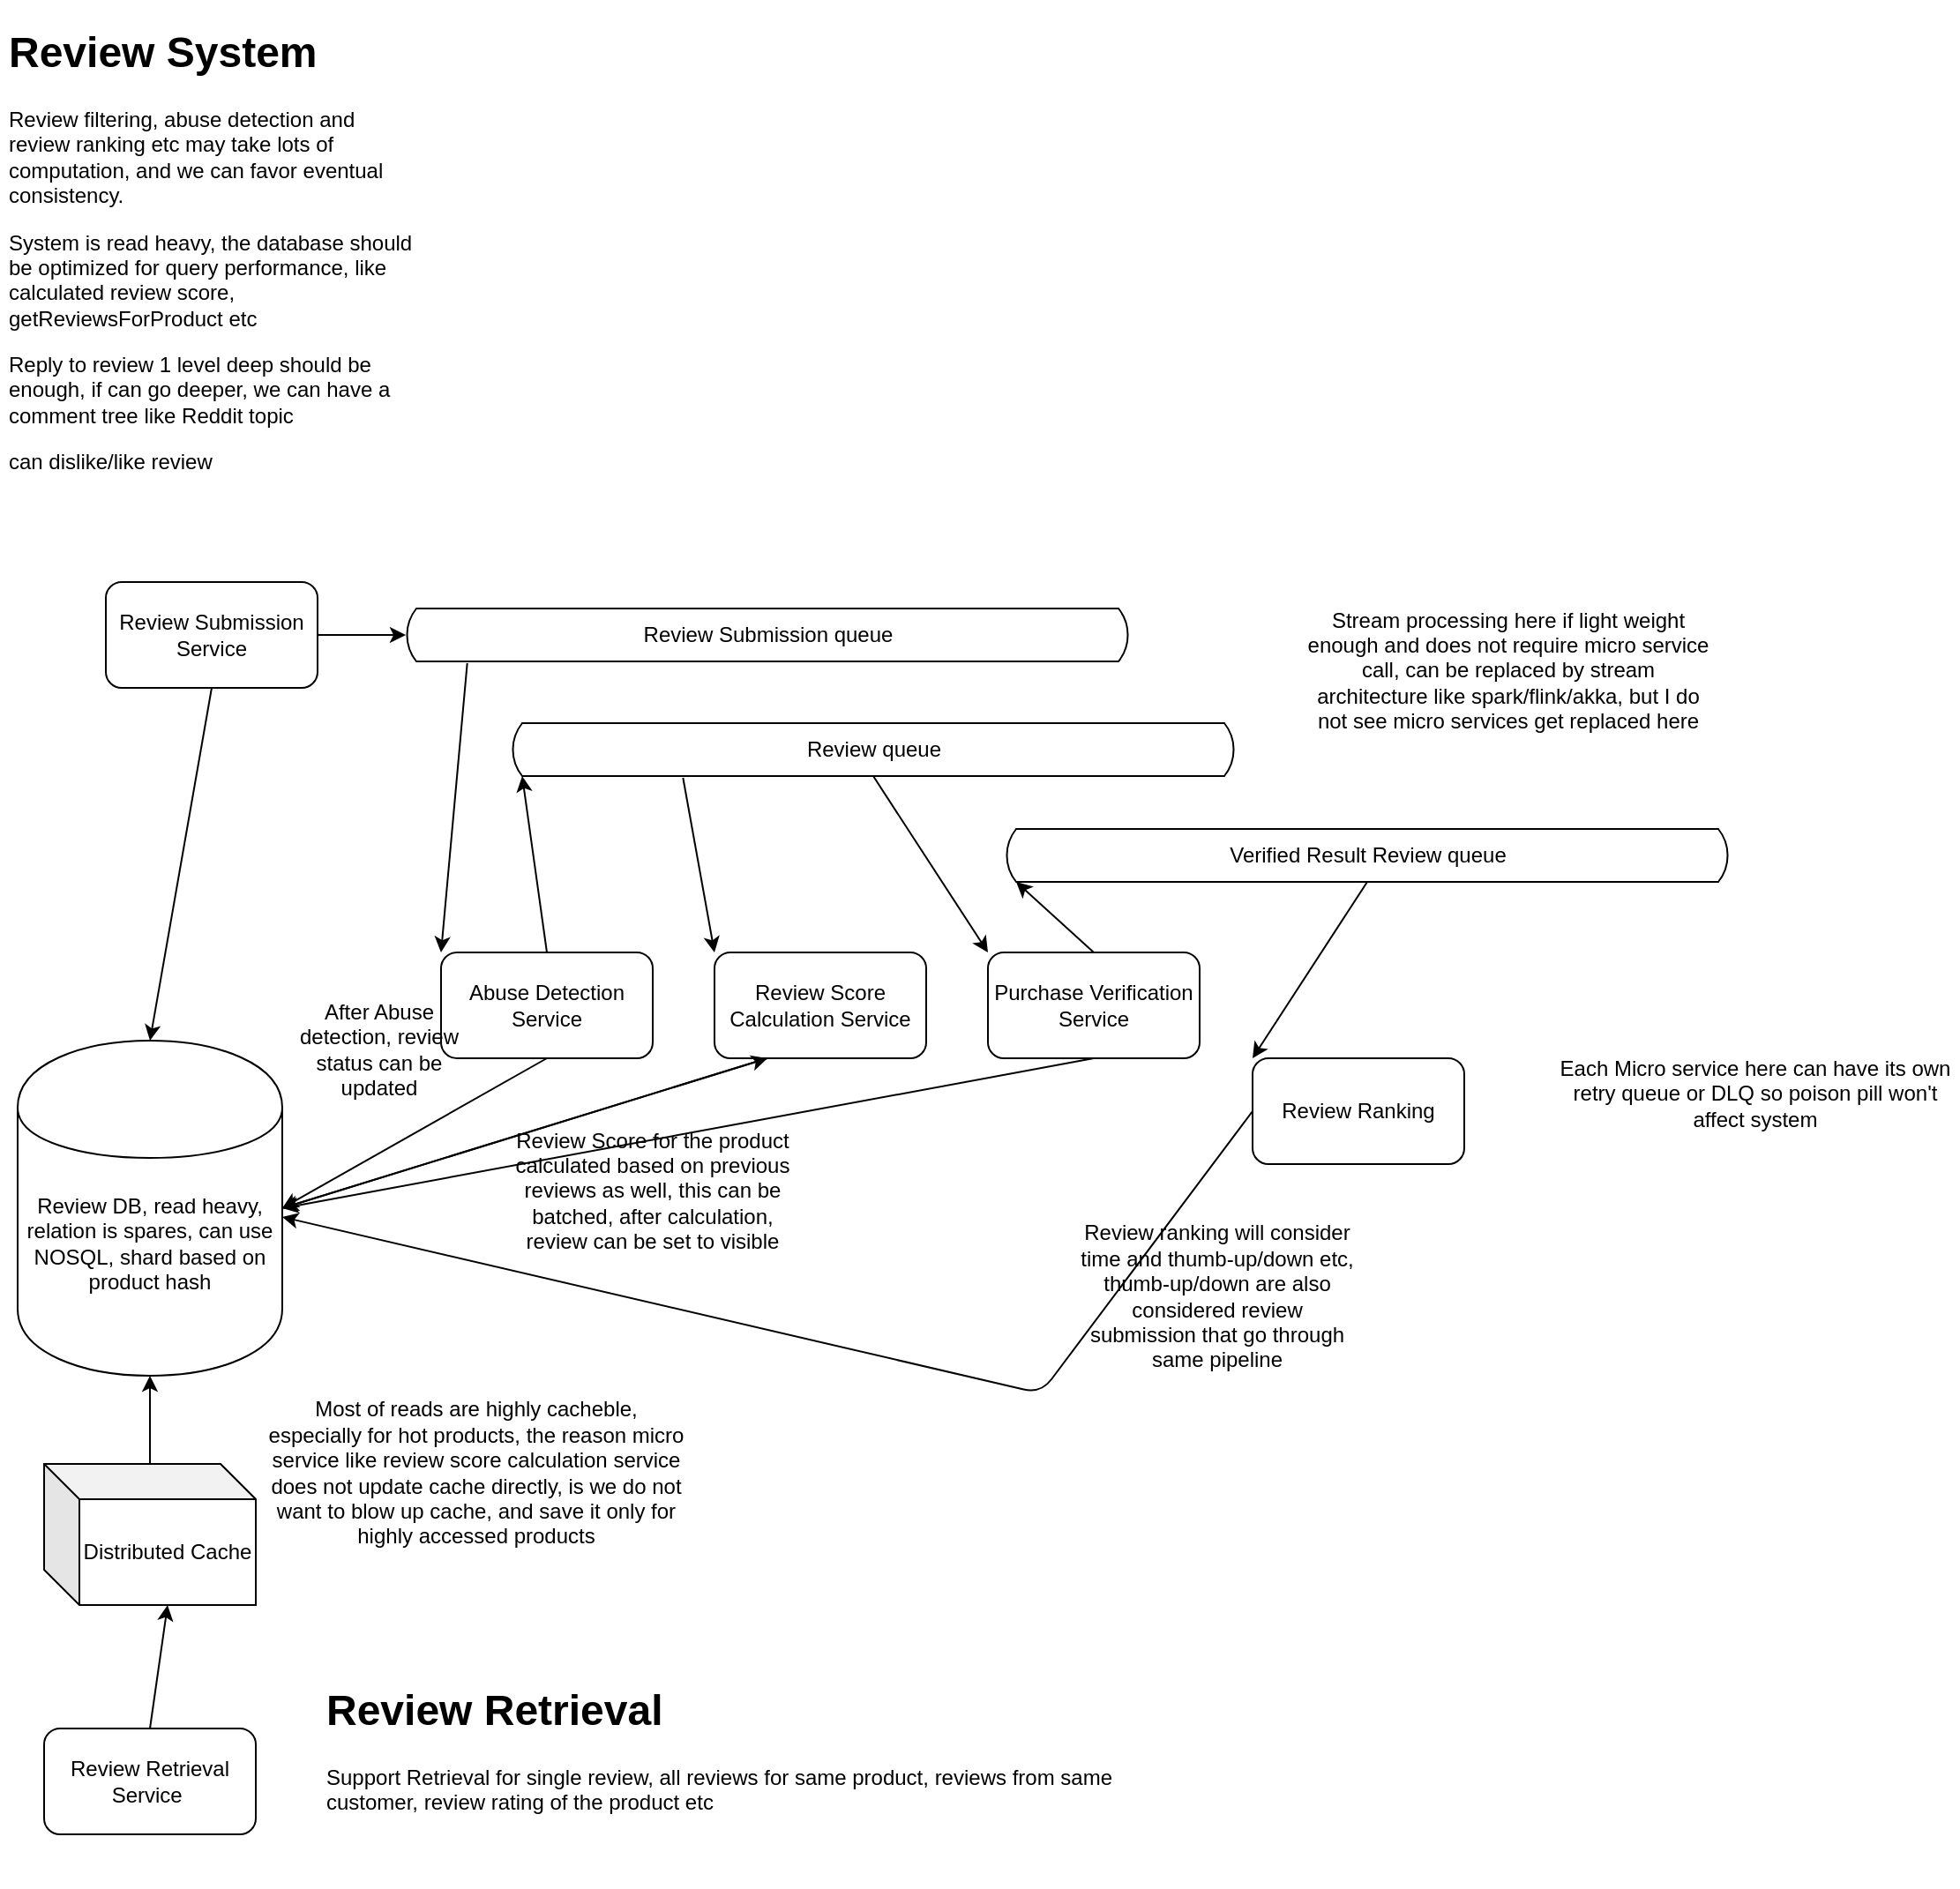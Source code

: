 <mxfile version="14.9.6" type="device"><diagram id="wGt5BXp5tRBi817Nue-o" name="Page-1"><mxGraphModel dx="1106" dy="815" grid="1" gridSize="10" guides="1" tooltips="1" connect="1" arrows="1" fold="1" page="1" pageScale="1" pageWidth="850" pageHeight="1100" math="0" shadow="0"><root><mxCell id="0"/><mxCell id="1" parent="0"/><mxCell id="pcTnohO1STcbZ27e51Xt-1" value="&lt;h1&gt;Review System&lt;/h1&gt;&lt;p&gt;Review filtering, abuse detection and review ranking etc may take lots of computation, and we can favor eventual consistency.&amp;nbsp;&lt;/p&gt;&lt;p&gt;System is read heavy, the database should be optimized for query performance, like calculated review score, getReviewsForProduct etc&lt;/p&gt;&lt;p&gt;Reply to review 1 level deep should be enough, if can go deeper, we can have a comment tree like Reddit topic&lt;/p&gt;&lt;p&gt;can dislike/like review&lt;/p&gt;" style="text;html=1;strokeColor=none;fillColor=none;spacing=5;spacingTop=-20;whiteSpace=wrap;overflow=hidden;rounded=0;" vertex="1" parent="1"><mxGeometry x="20" y="10" width="240" height="280" as="geometry"/></mxCell><mxCell id="pcTnohO1STcbZ27e51Xt-4" value="" style="edgeStyle=orthogonalEdgeStyle;rounded=0;orthogonalLoop=1;jettySize=auto;html=1;" edge="1" parent="1" source="pcTnohO1STcbZ27e51Xt-2" target="pcTnohO1STcbZ27e51Xt-3"><mxGeometry relative="1" as="geometry"/></mxCell><mxCell id="pcTnohO1STcbZ27e51Xt-2" value="Review Submission Service" style="rounded=1;whiteSpace=wrap;html=1;" vertex="1" parent="1"><mxGeometry x="80" y="330" width="120" height="60" as="geometry"/></mxCell><mxCell id="pcTnohO1STcbZ27e51Xt-3" value="Review Submission queue" style="html=1;dashed=0;whitespace=wrap;shape=mxgraph.dfd.loop" vertex="1" parent="1"><mxGeometry x="250" y="345" width="410" height="30" as="geometry"/></mxCell><mxCell id="pcTnohO1STcbZ27e51Xt-5" value="Review DB, read heavy, relation is spares, can use NOSQL, shard based on product hash" style="shape=cylinder;whiteSpace=wrap;html=1;boundedLbl=1;backgroundOutline=1;" vertex="1" parent="1"><mxGeometry x="30" y="590" width="150" height="190" as="geometry"/></mxCell><mxCell id="pcTnohO1STcbZ27e51Xt-6" value="" style="endArrow=classic;html=1;exitX=0.5;exitY=1;exitDx=0;exitDy=0;entryX=0.5;entryY=0;entryDx=0;entryDy=0;" edge="1" parent="1" source="pcTnohO1STcbZ27e51Xt-2" target="pcTnohO1STcbZ27e51Xt-5"><mxGeometry width="50" height="50" relative="1" as="geometry"><mxPoint x="400" y="400" as="sourcePoint"/><mxPoint x="230" y="520" as="targetPoint"/></mxGeometry></mxCell><mxCell id="pcTnohO1STcbZ27e51Xt-7" value="Abuse Detection Service" style="rounded=1;whiteSpace=wrap;html=1;" vertex="1" parent="1"><mxGeometry x="270" y="540" width="120" height="60" as="geometry"/></mxCell><mxCell id="pcTnohO1STcbZ27e51Xt-13" value="" style="endArrow=classic;html=1;entryX=0;entryY=0;entryDx=0;entryDy=0;exitX=0.085;exitY=1.033;exitDx=0;exitDy=0;exitPerimeter=0;" edge="1" parent="1" source="pcTnohO1STcbZ27e51Xt-3" target="pcTnohO1STcbZ27e51Xt-7"><mxGeometry width="50" height="50" relative="1" as="geometry"><mxPoint x="400" y="370" as="sourcePoint"/><mxPoint x="450" y="320" as="targetPoint"/></mxGeometry></mxCell><mxCell id="pcTnohO1STcbZ27e51Xt-14" value="" style="endArrow=classic;html=1;exitX=0.5;exitY=0;exitDx=0;exitDy=0;entryX=0;entryY=0;entryDx=6;entryDy=30;entryPerimeter=0;" edge="1" parent="1" source="pcTnohO1STcbZ27e51Xt-7" target="pcTnohO1STcbZ27e51Xt-15"><mxGeometry width="50" height="50" relative="1" as="geometry"><mxPoint x="400" y="370" as="sourcePoint"/><mxPoint x="340" y="460" as="targetPoint"/></mxGeometry></mxCell><mxCell id="pcTnohO1STcbZ27e51Xt-15" value="Review queue" style="html=1;dashed=0;whitespace=wrap;shape=mxgraph.dfd.loop" vertex="1" parent="1"><mxGeometry x="310" y="410" width="410" height="30" as="geometry"/></mxCell><mxCell id="pcTnohO1STcbZ27e51Xt-16" value="Review Ranking" style="rounded=1;whiteSpace=wrap;html=1;" vertex="1" parent="1"><mxGeometry x="730" y="600" width="120" height="60" as="geometry"/></mxCell><mxCell id="pcTnohO1STcbZ27e51Xt-17" value="" style="endArrow=classic;html=1;exitX=0.5;exitY=1;exitDx=0;exitDy=0;entryX=1;entryY=0.5;entryDx=0;entryDy=0;" edge="1" parent="1" source="pcTnohO1STcbZ27e51Xt-7" target="pcTnohO1STcbZ27e51Xt-5"><mxGeometry width="50" height="50" relative="1" as="geometry"><mxPoint x="400" y="550" as="sourcePoint"/><mxPoint x="450" y="500" as="targetPoint"/></mxGeometry></mxCell><mxCell id="pcTnohO1STcbZ27e51Xt-19" value="After Abuse detection, review status can be updated" style="text;html=1;strokeColor=none;fillColor=none;align=center;verticalAlign=middle;whiteSpace=wrap;rounded=0;" vertex="1" parent="1"><mxGeometry x="180" y="560" width="110" height="70" as="geometry"/></mxCell><mxCell id="pcTnohO1STcbZ27e51Xt-20" value="Review Score Calculation Service" style="rounded=1;whiteSpace=wrap;html=1;" vertex="1" parent="1"><mxGeometry x="425" y="540" width="120" height="60" as="geometry"/></mxCell><mxCell id="pcTnohO1STcbZ27e51Xt-21" value="" style="endArrow=classic;html=1;exitX=0.237;exitY=1.033;exitDx=0;exitDy=0;exitPerimeter=0;entryX=0;entryY=0;entryDx=0;entryDy=0;" edge="1" parent="1" source="pcTnohO1STcbZ27e51Xt-15" target="pcTnohO1STcbZ27e51Xt-20"><mxGeometry width="50" height="50" relative="1" as="geometry"><mxPoint x="400" y="600" as="sourcePoint"/><mxPoint x="450" y="550" as="targetPoint"/></mxGeometry></mxCell><mxCell id="pcTnohO1STcbZ27e51Xt-22" value="" style="endArrow=classic;html=1;exitX=0.25;exitY=1;exitDx=0;exitDy=0;entryX=1;entryY=0.5;entryDx=0;entryDy=0;" edge="1" parent="1" source="pcTnohO1STcbZ27e51Xt-20" target="pcTnohO1STcbZ27e51Xt-5"><mxGeometry width="50" height="50" relative="1" as="geometry"><mxPoint x="400" y="600" as="sourcePoint"/><mxPoint x="410" y="740" as="targetPoint"/></mxGeometry></mxCell><mxCell id="pcTnohO1STcbZ27e51Xt-23" value="Review Score for the product calculated based on previous reviews as well, this can be batched, after calculation, review can be set to visible" style="text;html=1;strokeColor=none;fillColor=none;align=center;verticalAlign=middle;whiteSpace=wrap;rounded=0;" vertex="1" parent="1"><mxGeometry x="310" y="630" width="160" height="90" as="geometry"/></mxCell><mxCell id="pcTnohO1STcbZ27e51Xt-24" value="" style="endArrow=classic;html=1;exitX=1;exitY=0.5;exitDx=0;exitDy=0;entryX=0.25;entryY=1;entryDx=0;entryDy=0;" edge="1" parent="1" source="pcTnohO1STcbZ27e51Xt-5" target="pcTnohO1STcbZ27e51Xt-20"><mxGeometry width="50" height="50" relative="1" as="geometry"><mxPoint x="400" y="600" as="sourcePoint"/><mxPoint x="450" y="550" as="targetPoint"/></mxGeometry></mxCell><mxCell id="pcTnohO1STcbZ27e51Xt-25" value="" style="endArrow=classic;html=1;exitX=0.5;exitY=1;exitDx=0;exitDy=0;exitPerimeter=0;entryX=0;entryY=0;entryDx=0;entryDy=0;" edge="1" parent="1" source="pcTnohO1STcbZ27e51Xt-31" target="pcTnohO1STcbZ27e51Xt-16"><mxGeometry width="50" height="50" relative="1" as="geometry"><mxPoint x="400" y="570" as="sourcePoint"/><mxPoint x="450" y="520" as="targetPoint"/></mxGeometry></mxCell><mxCell id="pcTnohO1STcbZ27e51Xt-27" value="Review ranking will consider time and thumb-up/down etc, thumb-up/down are also considered review submission that go through same pipeline" style="text;html=1;strokeColor=none;fillColor=none;align=center;verticalAlign=middle;whiteSpace=wrap;rounded=0;" vertex="1" parent="1"><mxGeometry x="630" y="690" width="160" height="90" as="geometry"/></mxCell><mxCell id="pcTnohO1STcbZ27e51Xt-29" value="Purchase Verification Service" style="rounded=1;whiteSpace=wrap;html=1;" vertex="1" parent="1"><mxGeometry x="580" y="540" width="120" height="60" as="geometry"/></mxCell><mxCell id="pcTnohO1STcbZ27e51Xt-30" value="" style="endArrow=classic;html=1;exitX=0.5;exitY=1;exitDx=0;exitDy=0;exitPerimeter=0;entryX=0;entryY=0;entryDx=0;entryDy=0;" edge="1" parent="1" source="pcTnohO1STcbZ27e51Xt-15" target="pcTnohO1STcbZ27e51Xt-29"><mxGeometry width="50" height="50" relative="1" as="geometry"><mxPoint x="480" y="590" as="sourcePoint"/><mxPoint x="530" y="540" as="targetPoint"/></mxGeometry></mxCell><mxCell id="pcTnohO1STcbZ27e51Xt-31" value="Verified Result Review queue" style="html=1;dashed=0;whitespace=wrap;shape=mxgraph.dfd.loop" vertex="1" parent="1"><mxGeometry x="590" y="470" width="410" height="30" as="geometry"/></mxCell><mxCell id="pcTnohO1STcbZ27e51Xt-32" value="" style="endArrow=classic;html=1;exitX=0.5;exitY=0;exitDx=0;exitDy=0;entryX=0;entryY=0;entryDx=6;entryDy=30;entryPerimeter=0;" edge="1" parent="1" source="pcTnohO1STcbZ27e51Xt-29" target="pcTnohO1STcbZ27e51Xt-31"><mxGeometry width="50" height="50" relative="1" as="geometry"><mxPoint x="480" y="590" as="sourcePoint"/><mxPoint x="530" y="540" as="targetPoint"/></mxGeometry></mxCell><mxCell id="pcTnohO1STcbZ27e51Xt-33" value="" style="endArrow=classic;html=1;exitX=0;exitY=0.5;exitDx=0;exitDy=0;" edge="1" parent="1" source="pcTnohO1STcbZ27e51Xt-16"><mxGeometry width="50" height="50" relative="1" as="geometry"><mxPoint x="480" y="590" as="sourcePoint"/><mxPoint x="180" y="690" as="targetPoint"/><Array as="points"><mxPoint x="610" y="790"/></Array></mxGeometry></mxCell><mxCell id="pcTnohO1STcbZ27e51Xt-34" value="" style="endArrow=classic;html=1;exitX=0.5;exitY=1;exitDx=0;exitDy=0;entryX=1;entryY=0.5;entryDx=0;entryDy=0;" edge="1" parent="1" source="pcTnohO1STcbZ27e51Xt-29" target="pcTnohO1STcbZ27e51Xt-5"><mxGeometry width="50" height="50" relative="1" as="geometry"><mxPoint x="480" y="590" as="sourcePoint"/><mxPoint x="530" y="540" as="targetPoint"/></mxGeometry></mxCell><mxCell id="pcTnohO1STcbZ27e51Xt-35" value="&lt;h1&gt;&lt;br&gt;&lt;/h1&gt;" style="text;html=1;strokeColor=none;fillColor=none;spacing=5;spacingTop=-20;whiteSpace=wrap;overflow=hidden;rounded=0;" vertex="1" parent="1"><mxGeometry x="750" y="290" width="190" height="120" as="geometry"/></mxCell><mxCell id="pcTnohO1STcbZ27e51Xt-36" value="Stream processing here if light weight enough and does not require micro service call, can be replaced by stream architecture like spark/flink/akka, but I do not see micro services get replaced here" style="text;html=1;strokeColor=none;fillColor=none;align=center;verticalAlign=middle;whiteSpace=wrap;rounded=0;" vertex="1" parent="1"><mxGeometry x="760" y="340" width="230" height="80" as="geometry"/></mxCell><mxCell id="pcTnohO1STcbZ27e51Xt-37" value="Each Micro service here can have its own retry queue or DLQ so poison pill won't affect system" style="text;html=1;strokeColor=none;fillColor=none;align=center;verticalAlign=middle;whiteSpace=wrap;rounded=0;" vertex="1" parent="1"><mxGeometry x="900" y="580" width="230" height="80" as="geometry"/></mxCell><mxCell id="pcTnohO1STcbZ27e51Xt-38" value="Review Retrieval Service&amp;nbsp;" style="rounded=1;whiteSpace=wrap;html=1;" vertex="1" parent="1"><mxGeometry x="45" y="980" width="120" height="60" as="geometry"/></mxCell><mxCell id="pcTnohO1STcbZ27e51Xt-41" value="" style="edgeStyle=orthogonalEdgeStyle;rounded=0;orthogonalLoop=1;jettySize=auto;html=1;" edge="1" parent="1" source="pcTnohO1STcbZ27e51Xt-39" target="pcTnohO1STcbZ27e51Xt-5"><mxGeometry relative="1" as="geometry"/></mxCell><mxCell id="pcTnohO1STcbZ27e51Xt-39" value="Distributed Cache" style="shape=cube;whiteSpace=wrap;html=1;boundedLbl=1;backgroundOutline=1;darkOpacity=0.05;darkOpacity2=0.1;" vertex="1" parent="1"><mxGeometry x="45" y="830" width="120" height="80" as="geometry"/></mxCell><mxCell id="pcTnohO1STcbZ27e51Xt-40" value="" style="endArrow=classic;html=1;exitX=0.5;exitY=0;exitDx=0;exitDy=0;entryX=0;entryY=0;entryDx=70;entryDy=80;entryPerimeter=0;" edge="1" parent="1" source="pcTnohO1STcbZ27e51Xt-38" target="pcTnohO1STcbZ27e51Xt-39"><mxGeometry width="50" height="50" relative="1" as="geometry"><mxPoint x="180" y="950" as="sourcePoint"/><mxPoint x="230" y="900" as="targetPoint"/></mxGeometry></mxCell><mxCell id="pcTnohO1STcbZ27e51Xt-42" value="Most of reads are highly cacheble, especially for hot products, the reason micro service like review score calculation service does not update cache directly, is we do not want to blow up cache, and save it only for highly accessed products" style="text;html=1;strokeColor=none;fillColor=none;align=center;verticalAlign=middle;whiteSpace=wrap;rounded=0;" vertex="1" parent="1"><mxGeometry x="170" y="770" width="240" height="130" as="geometry"/></mxCell><mxCell id="pcTnohO1STcbZ27e51Xt-43" value="&lt;h1&gt;Review Retrieval&lt;/h1&gt;&lt;p&gt;Support Retrieval for single review, all reviews for same product, reviews from same customer, review rating of the product etc&lt;/p&gt;" style="text;html=1;strokeColor=none;fillColor=none;spacing=5;spacingTop=-20;whiteSpace=wrap;overflow=hidden;rounded=0;" vertex="1" parent="1"><mxGeometry x="200" y="950" width="470" height="120" as="geometry"/></mxCell></root></mxGraphModel></diagram></mxfile>